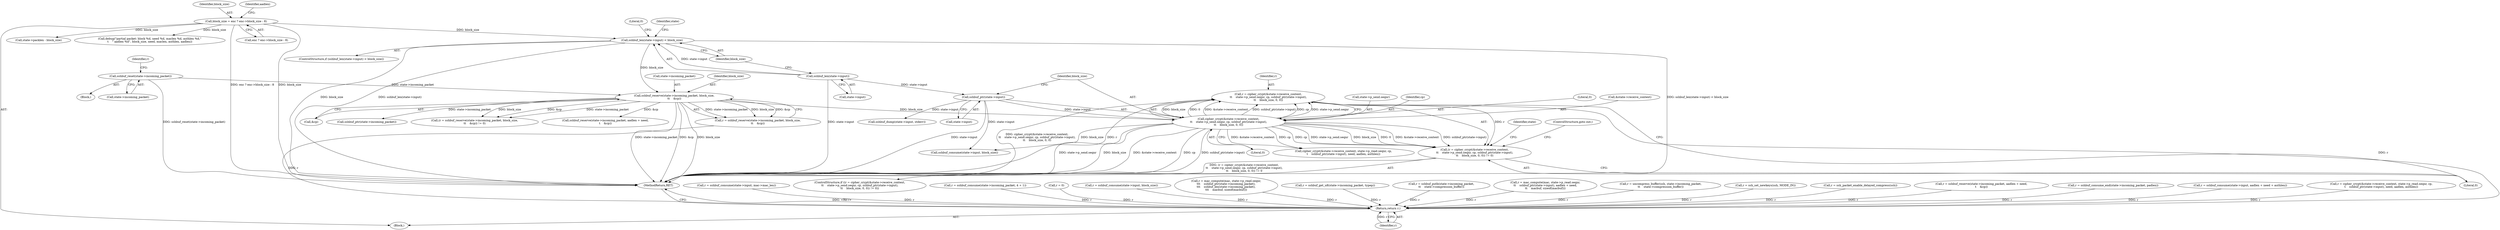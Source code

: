 digraph "0_mindrot_2fecfd486bdba9f51b3a789277bb0733ca36e1c0@API" {
"1000358" [label="(Call,r = cipher_crypt(&state->receive_context,\n\t\t    state->p_send.seqnr, cp, sshbuf_ptr(state->input),\n\t\t    block_size, 0, 0))"];
"1000360" [label="(Call,cipher_crypt(&state->receive_context,\n\t\t    state->p_send.seqnr, cp, sshbuf_ptr(state->input),\n\t\t    block_size, 0, 0))"];
"1000371" [label="(Call,sshbuf_ptr(state->input))"];
"1000332" [label="(Call,sshbuf_len(state->input))"];
"1000347" [label="(Call,sshbuf_reserve(state->incoming_packet, block_size,\n\t\t    &cp))"];
"1000339" [label="(Call,sshbuf_reset(state->incoming_packet))"];
"1000331" [label="(Call,sshbuf_len(state->input) < block_size)"];
"1000221" [label="(Call,block_size = enc ? enc->block_size : 8)"];
"1000357" [label="(Call,(r = cipher_crypt(&state->receive_context,\n\t\t    state->p_send.seqnr, cp, sshbuf_ptr(state->input),\n\t\t    block_size, 0, 0)) != 0)"];
"1000974" [label="(Return,return r;)"];
"1000365" [label="(Call,state->p_send.seqnr)"];
"1000438" [label="(Call,sshbuf_consume(state->input, block_size))"];
"1000336" [label="(Identifier,block_size)"];
"1000344" [label="(Call,(r = sshbuf_reserve(state->incoming_packet, block_size,\n\t\t    &cp)) != 0)"];
"1000694" [label="(Call,r = sshbuf_consume(state->input, mac->mac_len))"];
"1000810" [label="(Call,r = sshbuf_consume(state->incoming_packet, 4 + 1))"];
"1000566" [label="(Call,sshbuf_reserve(state->incoming_packet, aadlen + need,\n\t    &cp))"];
"1000955" [label="(Call,r = 0)"];
"1000330" [label="(ControlStructure,if (sshbuf_len(state->input) < block_size))"];
"1000348" [label="(Call,state->incoming_packet)"];
"1000436" [label="(Call,r = sshbuf_consume(state->input, block_size))"];
"1000375" [label="(Identifier,block_size)"];
"1000359" [label="(Identifier,r)"];
"1000332" [label="(Call,sshbuf_len(state->input))"];
"1000346" [label="(Identifier,r)"];
"1000223" [label="(Call,enc ? enc->block_size : 8)"];
"1000630" [label="(Call,r = mac_compute(mac, state->p_read.seqnr,\n\t\t\t    sshbuf_ptr(state->incoming_packet),\n\t\t\t    sshbuf_len(state->incoming_packet),\n\t\t\t    macbuf, sizeof(macbuf)))"];
"1000888" [label="(Call,r = sshbuf_get_u8(state->incoming_packet, typep))"];
"1000358" [label="(Call,r = cipher_crypt(&state->receive_context,\n\t\t    state->p_send.seqnr, cp, sshbuf_ptr(state->input),\n\t\t    block_size, 0, 0))"];
"1000467" [label="(Call,state->packlen - block_size)"];
"1000868" [label="(Call,r = sshbuf_putb(state->incoming_packet,\n\t\t    state->compression_buffer))"];
"1000541" [label="(Call,r = mac_compute(mac, state->p_read.seqnr,\n\t\t    sshbuf_ptr(state->input), aadlen + need,\n\t\t    macbuf, sizeof(macbuf)))"];
"1000351" [label="(Identifier,block_size)"];
"1000370" [label="(Identifier,cp)"];
"1000347" [label="(Call,sshbuf_reserve(state->incoming_packet, block_size,\n\t\t    &cp))"];
"1000850" [label="(Call,r = uncompress_buffer(ssh, state->incoming_packet,\n\t\t    state->compression_buffer))"];
"1000357" [label="(Call,(r = cipher_crypt(&state->receive_context,\n\t\t    state->p_send.seqnr, cp, sshbuf_ptr(state->input),\n\t\t    block_size, 0, 0)) != 0)"];
"1000356" [label="(ControlStructure,if ((r = cipher_crypt(&state->receive_context,\n\t\t    state->p_send.seqnr, cp, sshbuf_ptr(state->input),\n\t\t    block_size, 0, 0)) != 0))"];
"1000331" [label="(Call,sshbuf_len(state->input) < block_size)"];
"1000377" [label="(Literal,0)"];
"1000222" [label="(Identifier,block_size)"];
"1000382" [label="(Identifier,state)"];
"1000378" [label="(Literal,0)"];
"1000934" [label="(Call,r = ssh_set_newkeys(ssh, MODE_IN))"];
"1000221" [label="(Call,block_size = enc ? enc->block_size : 8)"];
"1000230" [label="(Identifier,aadlen)"];
"1000407" [label="(Call,sshbuf_dump(state->input, stderr))"];
"1000339" [label="(Call,sshbuf_reset(state->incoming_packet))"];
"1000371" [label="(Call,sshbuf_ptr(state->input))"];
"1000376" [label="(Literal,0)"];
"1000340" [label="(Call,state->incoming_packet)"];
"1000473" [label="(Call,debug(\"partial packet: block %d, need %d, maclen %d, authlen %d,\"\n\t    \" aadlen %d\", block_size, need, maclen, authlen, aadlen))"];
"1000950" [label="(Call,r = ssh_packet_enable_delayed_compress(ssh))"];
"1000564" [label="(Call,r = sshbuf_reserve(state->incoming_packet, aadlen + need,\n\t    &cp))"];
"1000345" [label="(Call,r = sshbuf_reserve(state->incoming_packet, block_size,\n\t\t    &cp))"];
"1000333" [label="(Call,state->input)"];
"1000341" [label="(Identifier,state)"];
"1000974" [label="(Return,return r;)"];
"1000329" [label="(Block,)"];
"1000976" [label="(MethodReturn,RET)"];
"1000360" [label="(Call,cipher_crypt(&state->receive_context,\n\t\t    state->p_send.seqnr, cp, sshbuf_ptr(state->input),\n\t\t    block_size, 0, 0))"];
"1000821" [label="(Call,r = sshbuf_consume_end(state->incoming_packet, padlen))"];
"1000114" [label="(Block,)"];
"1000352" [label="(Call,&cp)"];
"1000338" [label="(Literal,0)"];
"1000603" [label="(Call,r = sshbuf_consume(state->input, aadlen + need + authlen))"];
"1000361" [label="(Call,&state->receive_context)"];
"1000385" [label="(Call,sshbuf_ptr(state->incoming_packet))"];
"1000379" [label="(ControlStructure,goto out;)"];
"1000579" [label="(Call,r = cipher_crypt(&state->receive_context, state->p_read.seqnr, cp,\n\t    sshbuf_ptr(state->input), need, aadlen, authlen))"];
"1000372" [label="(Call,state->input)"];
"1000975" [label="(Identifier,r)"];
"1000581" [label="(Call,cipher_crypt(&state->receive_context, state->p_read.seqnr, cp,\n\t    sshbuf_ptr(state->input), need, aadlen, authlen))"];
"1000358" -> "1000357"  [label="AST: "];
"1000358" -> "1000360"  [label="CFG: "];
"1000359" -> "1000358"  [label="AST: "];
"1000360" -> "1000358"  [label="AST: "];
"1000378" -> "1000358"  [label="CFG: "];
"1000358" -> "1000976"  [label="DDG: cipher_crypt(&state->receive_context,\n\t\t    state->p_send.seqnr, cp, sshbuf_ptr(state->input),\n\t\t    block_size, 0, 0)"];
"1000358" -> "1000976"  [label="DDG: r"];
"1000358" -> "1000357"  [label="DDG: r"];
"1000360" -> "1000358"  [label="DDG: block_size"];
"1000360" -> "1000358"  [label="DDG: 0"];
"1000360" -> "1000358"  [label="DDG: &state->receive_context"];
"1000360" -> "1000358"  [label="DDG: sshbuf_ptr(state->input)"];
"1000360" -> "1000358"  [label="DDG: cp"];
"1000360" -> "1000358"  [label="DDG: state->p_send.seqnr"];
"1000358" -> "1000974"  [label="DDG: r"];
"1000360" -> "1000377"  [label="CFG: "];
"1000361" -> "1000360"  [label="AST: "];
"1000365" -> "1000360"  [label="AST: "];
"1000370" -> "1000360"  [label="AST: "];
"1000371" -> "1000360"  [label="AST: "];
"1000375" -> "1000360"  [label="AST: "];
"1000376" -> "1000360"  [label="AST: "];
"1000377" -> "1000360"  [label="AST: "];
"1000360" -> "1000976"  [label="DDG: state->p_send.seqnr"];
"1000360" -> "1000976"  [label="DDG: block_size"];
"1000360" -> "1000976"  [label="DDG: &state->receive_context"];
"1000360" -> "1000976"  [label="DDG: cp"];
"1000360" -> "1000976"  [label="DDG: sshbuf_ptr(state->input)"];
"1000360" -> "1000357"  [label="DDG: block_size"];
"1000360" -> "1000357"  [label="DDG: 0"];
"1000360" -> "1000357"  [label="DDG: &state->receive_context"];
"1000360" -> "1000357"  [label="DDG: sshbuf_ptr(state->input)"];
"1000360" -> "1000357"  [label="DDG: cp"];
"1000360" -> "1000357"  [label="DDG: state->p_send.seqnr"];
"1000371" -> "1000360"  [label="DDG: state->input"];
"1000347" -> "1000360"  [label="DDG: block_size"];
"1000360" -> "1000438"  [label="DDG: block_size"];
"1000360" -> "1000581"  [label="DDG: &state->receive_context"];
"1000360" -> "1000581"  [label="DDG: cp"];
"1000371" -> "1000372"  [label="CFG: "];
"1000372" -> "1000371"  [label="AST: "];
"1000375" -> "1000371"  [label="CFG: "];
"1000371" -> "1000976"  [label="DDG: state->input"];
"1000332" -> "1000371"  [label="DDG: state->input"];
"1000371" -> "1000407"  [label="DDG: state->input"];
"1000371" -> "1000438"  [label="DDG: state->input"];
"1000332" -> "1000331"  [label="AST: "];
"1000332" -> "1000333"  [label="CFG: "];
"1000333" -> "1000332"  [label="AST: "];
"1000336" -> "1000332"  [label="CFG: "];
"1000332" -> "1000976"  [label="DDG: state->input"];
"1000332" -> "1000331"  [label="DDG: state->input"];
"1000347" -> "1000345"  [label="AST: "];
"1000347" -> "1000352"  [label="CFG: "];
"1000348" -> "1000347"  [label="AST: "];
"1000351" -> "1000347"  [label="AST: "];
"1000352" -> "1000347"  [label="AST: "];
"1000345" -> "1000347"  [label="CFG: "];
"1000347" -> "1000976"  [label="DDG: block_size"];
"1000347" -> "1000976"  [label="DDG: state->incoming_packet"];
"1000347" -> "1000976"  [label="DDG: &cp"];
"1000347" -> "1000344"  [label="DDG: state->incoming_packet"];
"1000347" -> "1000344"  [label="DDG: block_size"];
"1000347" -> "1000344"  [label="DDG: &cp"];
"1000347" -> "1000345"  [label="DDG: state->incoming_packet"];
"1000347" -> "1000345"  [label="DDG: block_size"];
"1000347" -> "1000345"  [label="DDG: &cp"];
"1000339" -> "1000347"  [label="DDG: state->incoming_packet"];
"1000331" -> "1000347"  [label="DDG: block_size"];
"1000347" -> "1000385"  [label="DDG: state->incoming_packet"];
"1000347" -> "1000566"  [label="DDG: &cp"];
"1000339" -> "1000329"  [label="AST: "];
"1000339" -> "1000340"  [label="CFG: "];
"1000340" -> "1000339"  [label="AST: "];
"1000346" -> "1000339"  [label="CFG: "];
"1000339" -> "1000976"  [label="DDG: sshbuf_reset(state->incoming_packet)"];
"1000331" -> "1000330"  [label="AST: "];
"1000331" -> "1000336"  [label="CFG: "];
"1000336" -> "1000331"  [label="AST: "];
"1000338" -> "1000331"  [label="CFG: "];
"1000341" -> "1000331"  [label="CFG: "];
"1000331" -> "1000976"  [label="DDG: sshbuf_len(state->input) < block_size"];
"1000331" -> "1000976"  [label="DDG: block_size"];
"1000331" -> "1000976"  [label="DDG: sshbuf_len(state->input)"];
"1000221" -> "1000331"  [label="DDG: block_size"];
"1000221" -> "1000114"  [label="AST: "];
"1000221" -> "1000223"  [label="CFG: "];
"1000222" -> "1000221"  [label="AST: "];
"1000223" -> "1000221"  [label="AST: "];
"1000230" -> "1000221"  [label="CFG: "];
"1000221" -> "1000976"  [label="DDG: enc ? enc->block_size : 8"];
"1000221" -> "1000976"  [label="DDG: block_size"];
"1000221" -> "1000467"  [label="DDG: block_size"];
"1000221" -> "1000473"  [label="DDG: block_size"];
"1000357" -> "1000356"  [label="AST: "];
"1000357" -> "1000378"  [label="CFG: "];
"1000378" -> "1000357"  [label="AST: "];
"1000379" -> "1000357"  [label="CFG: "];
"1000382" -> "1000357"  [label="CFG: "];
"1000357" -> "1000976"  [label="DDG: (r = cipher_crypt(&state->receive_context,\n\t\t    state->p_send.seqnr, cp, sshbuf_ptr(state->input),\n\t\t    block_size, 0, 0)) != 0"];
"1000974" -> "1000114"  [label="AST: "];
"1000974" -> "1000975"  [label="CFG: "];
"1000975" -> "1000974"  [label="AST: "];
"1000976" -> "1000974"  [label="CFG: "];
"1000974" -> "1000976"  [label="DDG: <RET>"];
"1000975" -> "1000974"  [label="DDG: r"];
"1000850" -> "1000974"  [label="DDG: r"];
"1000579" -> "1000974"  [label="DDG: r"];
"1000694" -> "1000974"  [label="DDG: r"];
"1000934" -> "1000974"  [label="DDG: r"];
"1000436" -> "1000974"  [label="DDG: r"];
"1000630" -> "1000974"  [label="DDG: r"];
"1000603" -> "1000974"  [label="DDG: r"];
"1000810" -> "1000974"  [label="DDG: r"];
"1000821" -> "1000974"  [label="DDG: r"];
"1000345" -> "1000974"  [label="DDG: r"];
"1000950" -> "1000974"  [label="DDG: r"];
"1000541" -> "1000974"  [label="DDG: r"];
"1000564" -> "1000974"  [label="DDG: r"];
"1000955" -> "1000974"  [label="DDG: r"];
"1000888" -> "1000974"  [label="DDG: r"];
"1000868" -> "1000974"  [label="DDG: r"];
}
